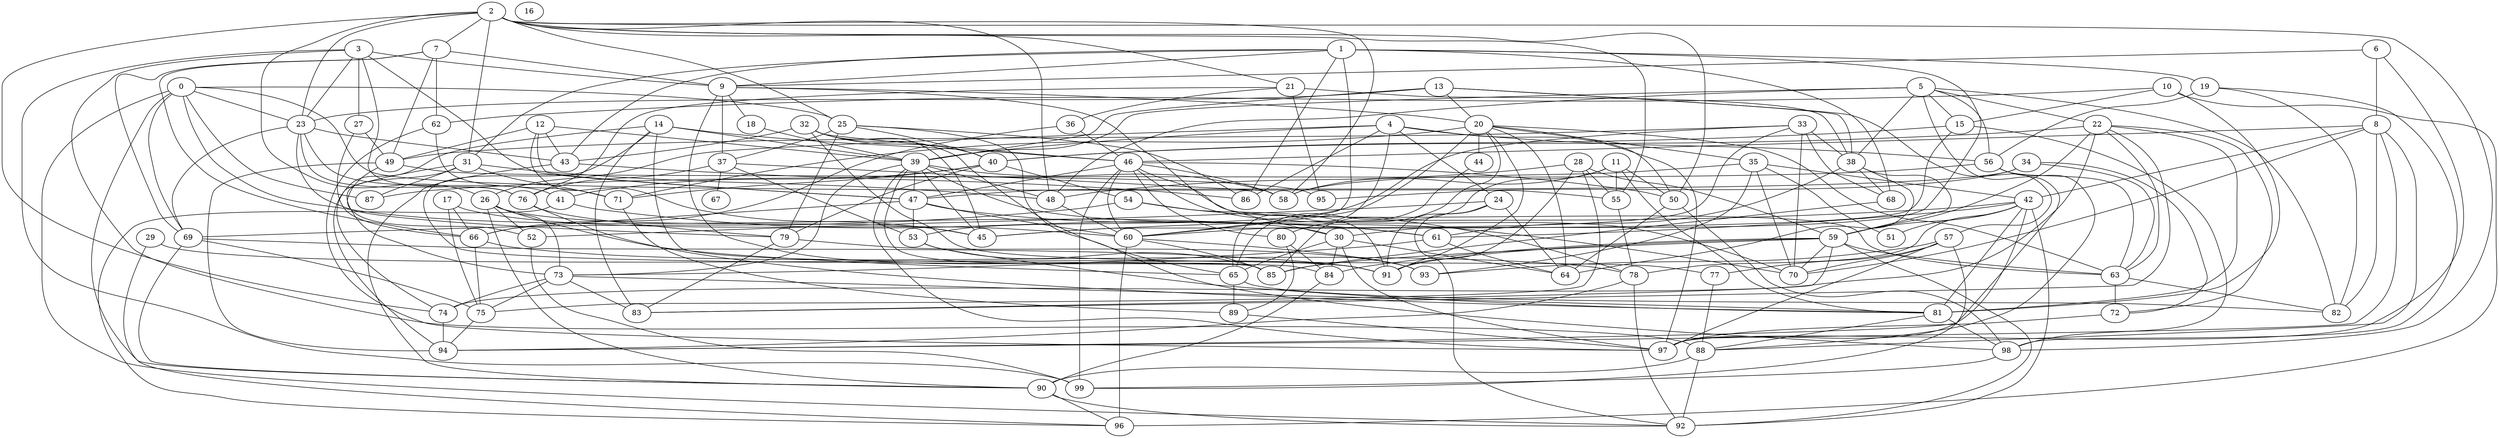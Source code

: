 strict graph "" {
	0 -- 23	[weight=6];
	0 -- 25	[weight=5];
	0 -- 30	[weight=0];
	0 -- 55	[weight=5];
	0 -- 69	[weight=6];
	0 -- 87	[weight=4];
	0 -- 90	[weight=4];
	0 -- 92	[weight=8];
	1 -- 9	[weight=2];
	1 -- 19	[weight=10];
	1 -- 30	[weight=1];
	1 -- 31	[weight=9];
	1 -- 43	[weight=5];
	1 -- 60	[weight=9];
	1 -- 68	[weight=3];
	1 -- 86	[weight=0];
	2 -- 7	[weight=10];
	2 -- 21	[weight=0];
	2 -- 23	[weight=8];
	2 -- 25	[weight=10];
	2 -- 26	[weight=10];
	2 -- 31	[weight=8];
	2 -- 48	[weight=10];
	2 -- 50	[weight=4];
	2 -- 55	[weight=3];
	2 -- 58	[weight=5];
	2 -- 74	[weight=1];
	2 -- 98	[weight=0];
	3 -- 9	[weight=6];
	3 -- 23	[weight=2];
	3 -- 27	[weight=10];
	3 -- 47	[weight=4];
	3 -- 76	[weight=6];
	3 -- 88	[weight=10];
	3 -- 99	[weight=5];
	4 -- 24	[weight=8];
	4 -- 26	[weight=0];
	4 -- 39	[weight=5];
	4 -- 56	[weight=1];
	4 -- 65	[weight=5];
	4 -- 86	[weight=9];
	4 -- 97	[weight=8];
	5 -- 15	[weight=9];
	5 -- 22	[weight=0];
	5 -- 38	[weight=6];
	5 -- 39	[weight=7];
	5 -- 48	[weight=9];
	5 -- 56	[weight=3];
	5 -- 82	[weight=6];
	5 -- 94	[weight=4];
	6 -- 8	[weight=5];
	6 -- 9	[weight=0];
	6 -- 97	[weight=0];
	7 -- 9	[weight=8];
	7 -- 49	[weight=5];
	7 -- 62	[weight=7];
	7 -- 66	[weight=5];
	7 -- 69	[weight=4];
	8 -- 42	[weight=4];
	8 -- 46	[weight=1];
	8 -- 70	[weight=8];
	8 -- 82	[weight=7];
	8 -- 88	[weight=5];
	8 -- 94	[weight=2];
	9 -- 18	[weight=9];
	9 -- 20	[weight=4];
	9 -- 30	[weight=10];
	9 -- 37	[weight=10];
	9 -- 91	[weight=10];
	10 -- 15	[weight=9];
	10 -- 62	[weight=0];
	10 -- 81	[weight=9];
	10 -- 96	[weight=8];
	11 -- 50	[weight=10];
	11 -- 55	[weight=8];
	11 -- 58	[weight=1];
	11 -- 81	[weight=3];
	11 -- 85	[weight=7];
	12 -- 39	[weight=4];
	12 -- 43	[weight=4];
	12 -- 45	[weight=5];
	12 -- 47	[weight=7];
	12 -- 49	[weight=3];
	13 -- 20	[weight=9];
	13 -- 23	[weight=5];
	13 -- 38	[weight=4];
	13 -- 39	[weight=9];
	13 -- 57	[weight=1];
	14 -- 39	[weight=7];
	14 -- 46	[weight=9];
	14 -- 74	[weight=2];
	14 -- 83	[weight=3];
	14 -- 84	[weight=5];
	14 -- 85	[weight=6];
	15 -- 40	[weight=10];
	15 -- 45	[weight=9];
	15 -- 98	[weight=10];
	16;
	17 -- 60	[weight=10];
	17 -- 66	[weight=7];
	17 -- 75	[weight=5];
	18 -- 39	[weight=0];
	19 -- 56	[weight=4];
	19 -- 82	[weight=3];
	19 -- 98	[weight=3];
	20 -- 35	[weight=5];
	20 -- 44	[weight=10];
	20 -- 50	[weight=9];
	20 -- 60	[weight=4];
	20 -- 63	[weight=8];
	20 -- 64	[weight=3];
	20 -- 71	[weight=10];
	20 -- 80	[weight=0];
	20 -- 91	[weight=5];
	21 -- 36	[weight=2];
	21 -- 38	[weight=5];
	21 -- 76	[weight=1];
	21 -- 95	[weight=5];
	22 -- 40	[weight=6];
	22 -- 59	[weight=5];
	22 -- 63	[weight=2];
	22 -- 72	[weight=3];
	22 -- 74	[weight=5];
	22 -- 81	[weight=4];
	22 -- 83	[weight=0];
	23 -- 41	[weight=2];
	23 -- 43	[weight=10];
	23 -- 69	[weight=9];
	23 -- 76	[weight=6];
	23 -- 79	[weight=1];
	24 -- 52	[weight=6];
	24 -- 64	[weight=8];
	24 -- 91	[weight=5];
	24 -- 92	[weight=1];
	25 -- 37	[weight=8];
	25 -- 40	[weight=8];
	25 -- 79	[weight=10];
	25 -- 86	[weight=9];
	25 -- 98	[weight=8];
	26 -- 45	[weight=10];
	26 -- 52	[weight=10];
	26 -- 65	[weight=1];
	26 -- 73	[weight=4];
	26 -- 90	[weight=2];
	27 -- 49	[weight=9];
	27 -- 66	[weight=3];
	28 -- 48	[weight=2];
	28 -- 55	[weight=6];
	28 -- 59	[weight=0];
	28 -- 75	[weight=3];
	28 -- 91	[weight=5];
	29 -- 91	[weight=6];
	29 -- 96	[weight=1];
	30 -- 64	[weight=7];
	30 -- 65	[weight=6];
	30 -- 84	[weight=9];
	30 -- 97	[weight=9];
	31 -- 48	[weight=10];
	31 -- 71	[weight=4];
	31 -- 73	[weight=8];
	31 -- 87	[weight=1];
	31 -- 94	[weight=6];
	32 -- 40	[weight=0];
	32 -- 43	[weight=4];
	32 -- 45	[weight=5];
	32 -- 46	[weight=9];
	32 -- 65	[weight=1];
	32 -- 77	[weight=5];
	33 -- 38	[weight=5];
	33 -- 49	[weight=5];
	33 -- 53	[weight=2];
	33 -- 60	[weight=10];
	33 -- 68	[weight=10];
	33 -- 70	[weight=4];
	34 -- 47	[weight=10];
	34 -- 63	[weight=3];
	34 -- 72	[weight=0];
	34 -- 95	[weight=10];
	35 -- 42	[weight=0];
	35 -- 51	[weight=2];
	35 -- 58	[weight=10];
	35 -- 70	[weight=10];
	35 -- 93	[weight=4];
	36 -- 46	[weight=9];
	36 -- 66	[weight=9];
	37 -- 53	[weight=0];
	37 -- 58	[weight=2];
	37 -- 67	[weight=7];
	37 -- 76	[weight=3];
	38 -- 59	[weight=2];
	38 -- 61	[weight=10];
	38 -- 64	[weight=4];
	38 -- 68	[weight=8];
	39 -- 45	[weight=1];
	39 -- 47	[weight=5];
	39 -- 48	[weight=7];
	39 -- 58	[weight=1];
	39 -- 70	[weight=4];
	39 -- 73	[weight=10];
	39 -- 85	[weight=1];
	39 -- 97	[weight=1];
	40 -- 41	[weight=1];
	40 -- 54	[weight=0];
	40 -- 71	[weight=3];
	40 -- 79	[weight=0];
	41 -- 61	[weight=7];
	41 -- 96	[weight=7];
	42 -- 45	[weight=9];
	42 -- 51	[weight=5];
	42 -- 59	[weight=7];
	42 -- 61	[weight=1];
	42 -- 78	[weight=8];
	42 -- 81	[weight=9];
	42 -- 92	[weight=0];
	42 -- 97	[weight=8];
	43 -- 86	[weight=8];
	43 -- 90	[weight=7];
	44 -- 65	[weight=6];
	46 -- 47	[weight=3];
	46 -- 50	[weight=7];
	46 -- 58	[weight=9];
	46 -- 60	[weight=1];
	46 -- 63	[weight=9];
	46 -- 70	[weight=4];
	46 -- 80	[weight=2];
	46 -- 99	[weight=7];
	47 -- 53	[weight=10];
	47 -- 60	[weight=2];
	47 -- 61	[weight=4];
	47 -- 66	[weight=4];
	48 -- 60	[weight=8];
	49 -- 52	[weight=6];
	49 -- 94	[weight=1];
	49 -- 95	[weight=3];
	50 -- 64	[weight=10];
	50 -- 98	[weight=7];
	52 -- 99	[weight=2];
	53 -- 81	[weight=1];
	53 -- 85	[weight=4];
	54 -- 69	[weight=9];
	54 -- 78	[weight=0];
	54 -- 91	[weight=8];
	55 -- 78	[weight=1];
	56 -- 63	[weight=1];
	56 -- 87	[weight=7];
	56 -- 88	[weight=8];
	57 -- 70	[weight=1];
	57 -- 77	[weight=5];
	57 -- 93	[weight=0];
	57 -- 97	[weight=2];
	57 -- 99	[weight=1];
	59 -- 63	[weight=0];
	59 -- 70	[weight=2];
	59 -- 83	[weight=1];
	59 -- 84	[weight=3];
	59 -- 85	[weight=9];
	59 -- 91	[weight=5];
	59 -- 92	[weight=7];
	60 -- 85	[weight=1];
	60 -- 93	[weight=3];
	60 -- 96	[weight=10];
	61 -- 64	[weight=1];
	61 -- 73	[weight=9];
	62 -- 71	[weight=1];
	62 -- 97	[weight=5];
	63 -- 72	[weight=7];
	63 -- 82	[weight=5];
	65 -- 82	[weight=4];
	65 -- 89	[weight=9];
	66 -- 75	[weight=0];
	66 -- 78	[weight=6];
	68 -- 85	[weight=3];
	69 -- 75	[weight=10];
	69 -- 90	[weight=9];
	69 -- 91	[weight=6];
	71 -- 89	[weight=0];
	72 -- 97	[weight=0];
	73 -- 74	[weight=9];
	73 -- 75	[weight=6];
	73 -- 81	[weight=0];
	73 -- 83	[weight=3];
	74 -- 94	[weight=8];
	75 -- 94	[weight=1];
	76 -- 79	[weight=2];
	76 -- 81	[weight=0];
	77 -- 88	[weight=9];
	78 -- 92	[weight=7];
	78 -- 94	[weight=3];
	79 -- 83	[weight=5];
	79 -- 93	[weight=4];
	80 -- 84	[weight=8];
	80 -- 89	[weight=0];
	81 -- 88	[weight=0];
	81 -- 98	[weight=10];
	84 -- 90	[weight=3];
	88 -- 90	[weight=10];
	88 -- 92	[weight=10];
	89 -- 97	[weight=4];
	90 -- 92	[weight=3];
	90 -- 96	[weight=9];
	98 -- 99	[weight=2];
}
